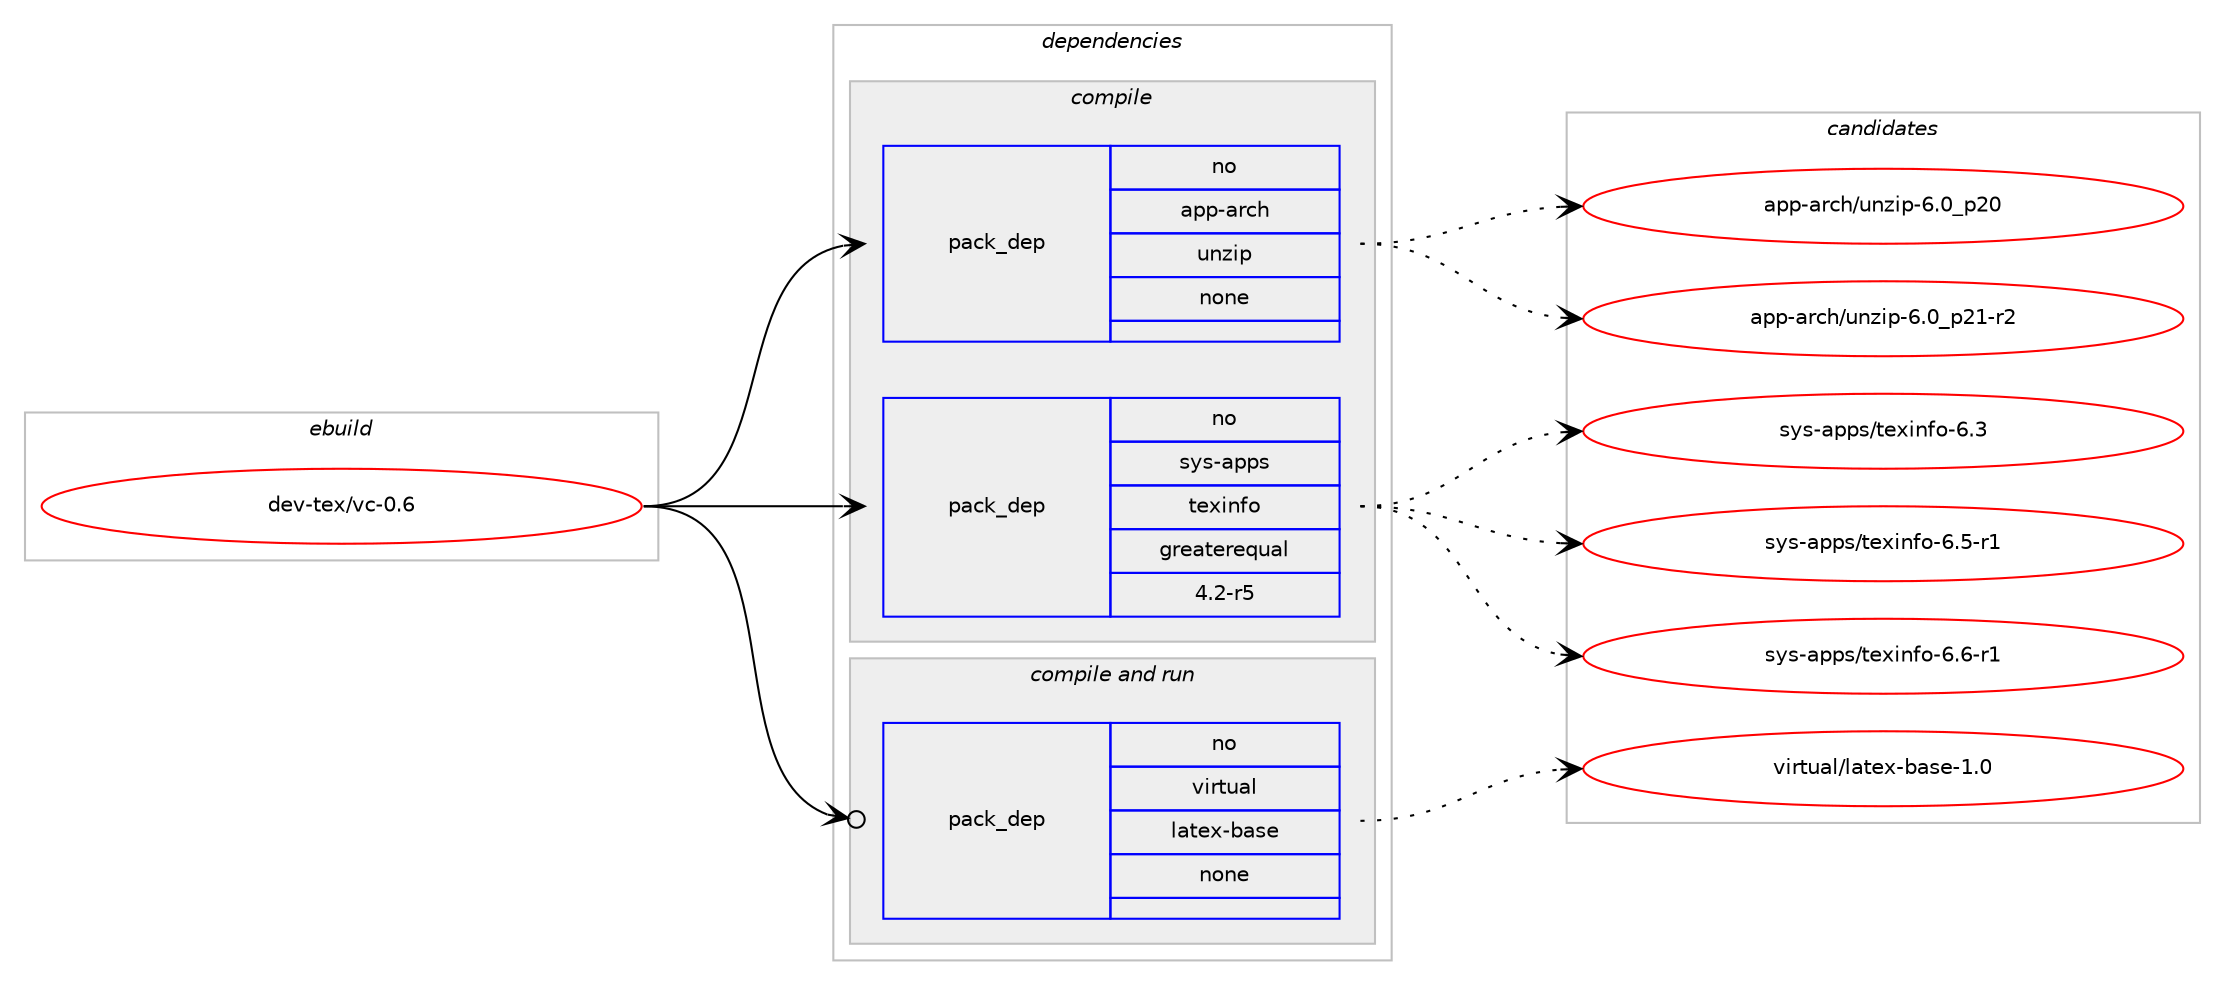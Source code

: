 digraph prolog {

# *************
# Graph options
# *************

newrank=true;
concentrate=true;
compound=true;
graph [rankdir=LR,fontname=Helvetica,fontsize=10,ranksep=1.5];#, ranksep=2.5, nodesep=0.2];
edge  [arrowhead=vee];
node  [fontname=Helvetica,fontsize=10];

# **********
# The ebuild
# **********

subgraph cluster_leftcol {
color=gray;
rank=same;
label=<<i>ebuild</i>>;
id [label="dev-tex/vc-0.6", color=red, width=4, href="../dev-tex/vc-0.6.svg"];
}

# ****************
# The dependencies
# ****************

subgraph cluster_midcol {
color=gray;
label=<<i>dependencies</i>>;
subgraph cluster_compile {
fillcolor="#eeeeee";
style=filled;
label=<<i>compile</i>>;
subgraph pack1093325 {
dependency1539946 [label=<<TABLE BORDER="0" CELLBORDER="1" CELLSPACING="0" CELLPADDING="4" WIDTH="220"><TR><TD ROWSPAN="6" CELLPADDING="30">pack_dep</TD></TR><TR><TD WIDTH="110">no</TD></TR><TR><TD>app-arch</TD></TR><TR><TD>unzip</TD></TR><TR><TD>none</TD></TR><TR><TD></TD></TR></TABLE>>, shape=none, color=blue];
}
id:e -> dependency1539946:w [weight=20,style="solid",arrowhead="vee"];
subgraph pack1093326 {
dependency1539947 [label=<<TABLE BORDER="0" CELLBORDER="1" CELLSPACING="0" CELLPADDING="4" WIDTH="220"><TR><TD ROWSPAN="6" CELLPADDING="30">pack_dep</TD></TR><TR><TD WIDTH="110">no</TD></TR><TR><TD>sys-apps</TD></TR><TR><TD>texinfo</TD></TR><TR><TD>greaterequal</TD></TR><TR><TD>4.2-r5</TD></TR></TABLE>>, shape=none, color=blue];
}
id:e -> dependency1539947:w [weight=20,style="solid",arrowhead="vee"];
}
subgraph cluster_compileandrun {
fillcolor="#eeeeee";
style=filled;
label=<<i>compile and run</i>>;
subgraph pack1093327 {
dependency1539948 [label=<<TABLE BORDER="0" CELLBORDER="1" CELLSPACING="0" CELLPADDING="4" WIDTH="220"><TR><TD ROWSPAN="6" CELLPADDING="30">pack_dep</TD></TR><TR><TD WIDTH="110">no</TD></TR><TR><TD>virtual</TD></TR><TR><TD>latex-base</TD></TR><TR><TD>none</TD></TR><TR><TD></TD></TR></TABLE>>, shape=none, color=blue];
}
id:e -> dependency1539948:w [weight=20,style="solid",arrowhead="odotvee"];
}
subgraph cluster_run {
fillcolor="#eeeeee";
style=filled;
label=<<i>run</i>>;
}
}

# **************
# The candidates
# **************

subgraph cluster_choices {
rank=same;
color=gray;
label=<<i>candidates</i>>;

subgraph choice1093325 {
color=black;
nodesep=1;
choice971121124597114991044711711012210511245544648951125048 [label="app-arch/unzip-6.0_p20", color=red, width=4,href="../app-arch/unzip-6.0_p20.svg"];
choice9711211245971149910447117110122105112455446489511250494511450 [label="app-arch/unzip-6.0_p21-r2", color=red, width=4,href="../app-arch/unzip-6.0_p21-r2.svg"];
dependency1539946:e -> choice971121124597114991044711711012210511245544648951125048:w [style=dotted,weight="100"];
dependency1539946:e -> choice9711211245971149910447117110122105112455446489511250494511450:w [style=dotted,weight="100"];
}
subgraph choice1093326 {
color=black;
nodesep=1;
choice11512111545971121121154711610112010511010211145544651 [label="sys-apps/texinfo-6.3", color=red, width=4,href="../sys-apps/texinfo-6.3.svg"];
choice115121115459711211211547116101120105110102111455446534511449 [label="sys-apps/texinfo-6.5-r1", color=red, width=4,href="../sys-apps/texinfo-6.5-r1.svg"];
choice115121115459711211211547116101120105110102111455446544511449 [label="sys-apps/texinfo-6.6-r1", color=red, width=4,href="../sys-apps/texinfo-6.6-r1.svg"];
dependency1539947:e -> choice11512111545971121121154711610112010511010211145544651:w [style=dotted,weight="100"];
dependency1539947:e -> choice115121115459711211211547116101120105110102111455446534511449:w [style=dotted,weight="100"];
dependency1539947:e -> choice115121115459711211211547116101120105110102111455446544511449:w [style=dotted,weight="100"];
}
subgraph choice1093327 {
color=black;
nodesep=1;
choice11810511411611797108471089711610112045989711510145494648 [label="virtual/latex-base-1.0", color=red, width=4,href="../virtual/latex-base-1.0.svg"];
dependency1539948:e -> choice11810511411611797108471089711610112045989711510145494648:w [style=dotted,weight="100"];
}
}

}

